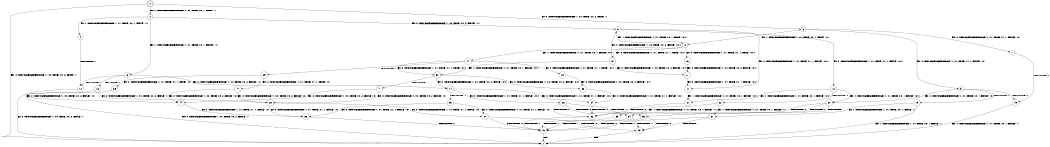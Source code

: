 digraph BCG {
size = "7, 10.5";
center = TRUE;
node [shape = circle];
0 [peripheries = 2];
0 -> 1 [label = "EX !0 !ATOMIC_EXCH_BRANCH (1, +0, TRUE, +0, 2, TRUE) !::"];
0 -> 2 [label = "EX !1 !ATOMIC_EXCH_BRANCH (1, +1, TRUE, +0, 1, TRUE) !::"];
0 -> 3 [label = "EX !0 !ATOMIC_EXCH_BRANCH (1, +0, TRUE, +0, 2, TRUE) !::"];
2 -> 4 [label = "EX !1 !ATOMIC_EXCH_BRANCH (1, +1, TRUE, +0, 1, FALSE) !:1:"];
2 -> 5 [label = "EX !0 !ATOMIC_EXCH_BRANCH (1, +0, TRUE, +0, 2, FALSE) !:1:"];
2 -> 6 [label = "EX !1 !ATOMIC_EXCH_BRANCH (1, +1, TRUE, +0, 1, FALSE) !:1:"];
3 -> 7 [label = "EX !0 !ATOMIC_EXCH_BRANCH (1, +1, TRUE, +1, 1, FALSE) !:0:"];
3 -> 8 [label = "EX !1 !ATOMIC_EXCH_BRANCH (1, +1, TRUE, +0, 1, TRUE) !:0:"];
3 -> 9 [label = "EX !0 !ATOMIC_EXCH_BRANCH (1, +1, TRUE, +1, 1, FALSE) !:0:"];
4 -> 10 [label = "TERMINATE !1"];
5 -> 11 [label = "EX !0 !ATOMIC_EXCH_BRANCH (1, +1, TRUE, +1, 1, FALSE) !:0:1:"];
5 -> 8 [label = "EX !1 !ATOMIC_EXCH_BRANCH (1, +1, TRUE, +0, 1, TRUE) !:0:1:"];
5 -> 12 [label = "EX !0 !ATOMIC_EXCH_BRANCH (1, +1, TRUE, +1, 1, FALSE) !:0:1:"];
6 -> 10 [label = "TERMINATE !1"];
6 -> 13 [label = "TERMINATE !1"];
6 -> 14 [label = "EX !0 !ATOMIC_EXCH_BRANCH (1, +0, TRUE, +0, 2, FALSE) !:1:"];
7 -> 15 [label = "TERMINATE !0"];
8 -> 16 [label = "EX !0 !ATOMIC_EXCH_BRANCH (1, +1, TRUE, +1, 1, TRUE) !:0:1:"];
8 -> 17 [label = "EX !1 !ATOMIC_EXCH_BRANCH (1, +1, TRUE, +0, 1, FALSE) !:0:1:"];
8 -> 18 [label = "EX !0 !ATOMIC_EXCH_BRANCH (1, +1, TRUE, +1, 1, TRUE) !:0:1:"];
9 -> 15 [label = "TERMINATE !0"];
9 -> 19 [label = "TERMINATE !0"];
9 -> 20 [label = "EX !1 !ATOMIC_EXCH_BRANCH (1, +1, TRUE, +0, 1, FALSE) !:0:"];
10 -> 1 [label = "EX !0 !ATOMIC_EXCH_BRANCH (1, +0, TRUE, +0, 2, FALSE) !::"];
11 -> 21 [label = "EX !1 !ATOMIC_EXCH_BRANCH (1, +1, TRUE, +0, 1, FALSE) !:0:1:"];
12 -> 21 [label = "EX !1 !ATOMIC_EXCH_BRANCH (1, +1, TRUE, +0, 1, FALSE) !:0:1:"];
12 -> 22 [label = "TERMINATE !0"];
12 -> 20 [label = "EX !1 !ATOMIC_EXCH_BRANCH (1, +1, TRUE, +0, 1, FALSE) !:0:1:"];
13 -> 1 [label = "EX !0 !ATOMIC_EXCH_BRANCH (1, +0, TRUE, +0, 2, FALSE) !::"];
13 -> 23 [label = "EX !0 !ATOMIC_EXCH_BRANCH (1, +0, TRUE, +0, 2, FALSE) !::"];
14 -> 24 [label = "EX !0 !ATOMIC_EXCH_BRANCH (1, +1, TRUE, +1, 1, FALSE) !:0:1:"];
14 -> 25 [label = "TERMINATE !1"];
14 -> 26 [label = "EX !0 !ATOMIC_EXCH_BRANCH (1, +1, TRUE, +1, 1, FALSE) !:0:1:"];
15 -> 1 [label = "EX !1 !ATOMIC_EXCH_BRANCH (1, +1, TRUE, +0, 1, FALSE) !::"];
16 -> 27 [label = "EX !0 !ATOMIC_EXCH_BRANCH (1, +0, TRUE, +0, 2, FALSE) !:0:1:"];
17 -> 28 [label = "EX !0 !ATOMIC_EXCH_BRANCH (1, +1, TRUE, +1, 1, TRUE) !:0:1:"];
17 -> 29 [label = "TERMINATE !1"];
17 -> 30 [label = "EX !0 !ATOMIC_EXCH_BRANCH (1, +1, TRUE, +1, 1, TRUE) !:0:1:"];
18 -> 27 [label = "EX !0 !ATOMIC_EXCH_BRANCH (1, +0, TRUE, +0, 2, FALSE) !:0:1:"];
18 -> 30 [label = "EX !1 !ATOMIC_EXCH_BRANCH (1, +1, TRUE, +0, 1, FALSE) !:0:1:"];
18 -> 5 [label = "EX !0 !ATOMIC_EXCH_BRANCH (1, +0, TRUE, +0, 2, FALSE) !:0:1:"];
19 -> 1 [label = "EX !1 !ATOMIC_EXCH_BRANCH (1, +1, TRUE, +0, 1, FALSE) !::"];
19 -> 31 [label = "EX !1 !ATOMIC_EXCH_BRANCH (1, +1, TRUE, +0, 1, FALSE) !::"];
20 -> 32 [label = "TERMINATE !0"];
20 -> 33 [label = "TERMINATE !1"];
20 -> 34 [label = "TERMINATE !0"];
21 -> 32 [label = "TERMINATE !0"];
22 -> 35 [label = "EX !1 !ATOMIC_EXCH_BRANCH (1, +1, TRUE, +0, 1, FALSE) !:1:"];
22 -> 31 [label = "EX !1 !ATOMIC_EXCH_BRANCH (1, +1, TRUE, +0, 1, FALSE) !:1:"];
23 -> 36 [label = "EX !0 !ATOMIC_EXCH_BRANCH (1, +1, TRUE, +1, 1, FALSE) !:0:"];
23 -> 37 [label = "EX !0 !ATOMIC_EXCH_BRANCH (1, +1, TRUE, +1, 1, FALSE) !:0:"];
24 -> 32 [label = "TERMINATE !0"];
25 -> 36 [label = "EX !0 !ATOMIC_EXCH_BRANCH (1, +1, TRUE, +1, 1, FALSE) !:0:"];
25 -> 37 [label = "EX !0 !ATOMIC_EXCH_BRANCH (1, +1, TRUE, +1, 1, FALSE) !:0:"];
26 -> 32 [label = "TERMINATE !0"];
26 -> 33 [label = "TERMINATE !1"];
26 -> 34 [label = "TERMINATE !0"];
27 -> 11 [label = "EX !0 !ATOMIC_EXCH_BRANCH (1, +1, TRUE, +1, 1, FALSE) !:0:1:"];
28 -> 38 [label = "EX !0 !ATOMIC_EXCH_BRANCH (1, +0, TRUE, +0, 2, FALSE) !:0:1:"];
29 -> 39 [label = "EX !0 !ATOMIC_EXCH_BRANCH (1, +1, TRUE, +1, 1, TRUE) !:0:"];
29 -> 40 [label = "EX !0 !ATOMIC_EXCH_BRANCH (1, +1, TRUE, +1, 1, TRUE) !:0:"];
30 -> 38 [label = "EX !0 !ATOMIC_EXCH_BRANCH (1, +0, TRUE, +0, 2, FALSE) !:0:1:"];
30 -> 41 [label = "TERMINATE !1"];
30 -> 14 [label = "EX !0 !ATOMIC_EXCH_BRANCH (1, +0, TRUE, +0, 2, FALSE) !:0:1:"];
31 -> 42 [label = "TERMINATE !1"];
31 -> 43 [label = "TERMINATE !1"];
32 -> 42 [label = "TERMINATE !1"];
33 -> 42 [label = "TERMINATE !0"];
33 -> 43 [label = "TERMINATE !0"];
34 -> 42 [label = "TERMINATE !1"];
34 -> 43 [label = "TERMINATE !1"];
35 -> 42 [label = "TERMINATE !1"];
36 -> 42 [label = "TERMINATE !0"];
37 -> 42 [label = "TERMINATE !0"];
37 -> 43 [label = "TERMINATE !0"];
38 -> 24 [label = "EX !0 !ATOMIC_EXCH_BRANCH (1, +1, TRUE, +1, 1, FALSE) !:0:1:"];
39 -> 44 [label = "EX !0 !ATOMIC_EXCH_BRANCH (1, +0, TRUE, +0, 2, FALSE) !:0:"];
40 -> 44 [label = "EX !0 !ATOMIC_EXCH_BRANCH (1, +0, TRUE, +0, 2, FALSE) !:0:"];
40 -> 23 [label = "EX !0 !ATOMIC_EXCH_BRANCH (1, +0, TRUE, +0, 2, FALSE) !:0:"];
41 -> 44 [label = "EX !0 !ATOMIC_EXCH_BRANCH (1, +0, TRUE, +0, 2, FALSE) !:0:"];
41 -> 23 [label = "EX !0 !ATOMIC_EXCH_BRANCH (1, +0, TRUE, +0, 2, FALSE) !:0:"];
42 -> 1 [label = "exit"];
43 -> 1 [label = "exit"];
44 -> 36 [label = "EX !0 !ATOMIC_EXCH_BRANCH (1, +1, TRUE, +1, 1, FALSE) !:0:"];
}
